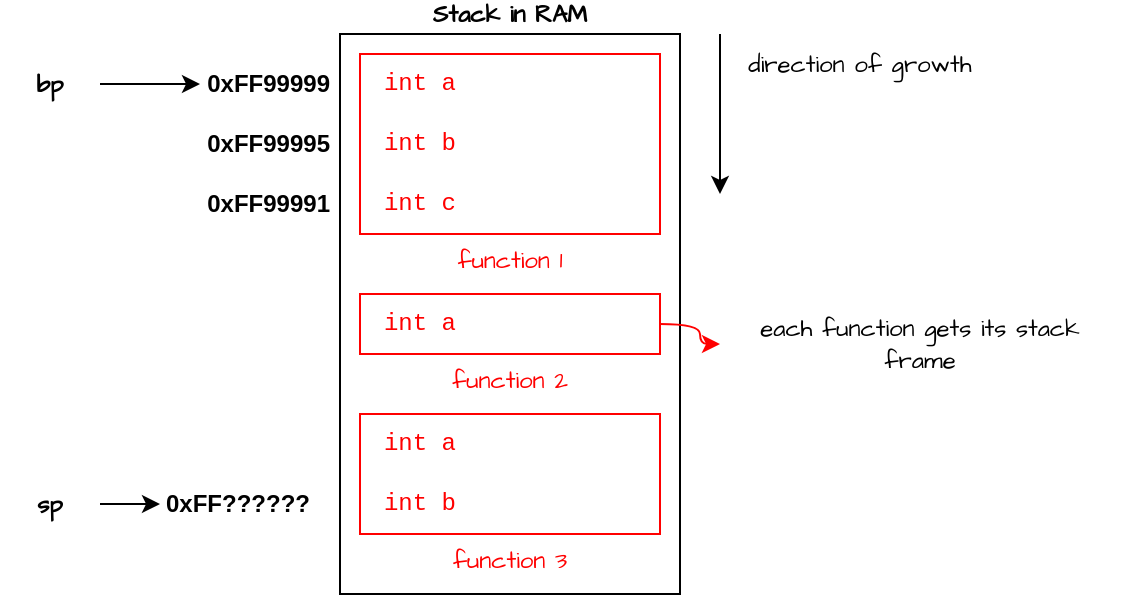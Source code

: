 <mxfile version="24.4.4" type="device" pages="5">
  <diagram name="stack" id="iojS-CCnx_bVfTF9nqe0">
    <mxGraphModel dx="759" dy="793" grid="1" gridSize="10" guides="1" tooltips="1" connect="1" arrows="1" fold="1" page="1" pageScale="1" pageWidth="1100" pageHeight="850" math="0" shadow="0">
      <root>
        <mxCell id="0" />
        <mxCell id="1" parent="0" />
        <mxCell id="_qikQMmCD5JVBKFu7b-j-10" value="Stack in RAM" style="rounded=0;whiteSpace=wrap;html=1;hachureGap=4;fontFamily=Architects Daughter;fontSource=https%3A%2F%2Ffonts.googleapis.com%2Fcss%3Ffamily%3DArchitects%2BDaughter;movable=1;resizable=1;rotatable=1;deletable=1;editable=1;locked=0;connectable=1;labelPosition=center;verticalLabelPosition=top;align=center;verticalAlign=bottom;fontSize=12;fontStyle=1;" parent="1" vertex="1">
          <mxGeometry x="480" y="110" width="170" height="280" as="geometry" />
        </mxCell>
        <mxCell id="_qikQMmCD5JVBKFu7b-j-19" value="" style="group;" parent="1" vertex="1" connectable="0">
          <mxGeometry x="490" y="120" width="150" height="90" as="geometry" />
        </mxCell>
        <mxCell id="_qikQMmCD5JVBKFu7b-j-11" value="function 1" style="rounded=0;whiteSpace=wrap;html=1;hachureGap=4;fontFamily=Architects Daughter;fontSource=https%3A%2F%2Ffonts.googleapis.com%2Fcss%3Ffamily%3DArchitects%2BDaughter;strokeColor=#FF0000;fontColor=#FF0000;labelPosition=center;verticalLabelPosition=bottom;align=center;verticalAlign=top;" parent="_qikQMmCD5JVBKFu7b-j-19" vertex="1">
          <mxGeometry width="150" height="90" as="geometry" />
        </mxCell>
        <mxCell id="_qikQMmCD5JVBKFu7b-j-12" value="int a" style="text;html=1;align=center;verticalAlign=middle;whiteSpace=wrap;rounded=0;fontFamily=Courier New;fontColor=#FF0000;" parent="_qikQMmCD5JVBKFu7b-j-19" vertex="1">
          <mxGeometry width="60" height="30" as="geometry" />
        </mxCell>
        <mxCell id="_qikQMmCD5JVBKFu7b-j-15" value="int b" style="text;html=1;align=center;verticalAlign=middle;whiteSpace=wrap;rounded=0;fontFamily=Courier New;fontColor=#FF0000;" parent="_qikQMmCD5JVBKFu7b-j-19" vertex="1">
          <mxGeometry y="30" width="60" height="30" as="geometry" />
        </mxCell>
        <mxCell id="_qikQMmCD5JVBKFu7b-j-16" value="int c" style="text;html=1;align=center;verticalAlign=middle;whiteSpace=wrap;rounded=0;fontFamily=Courier New;fontColor=#FF0000;" parent="_qikQMmCD5JVBKFu7b-j-19" vertex="1">
          <mxGeometry y="60" width="60" height="30" as="geometry" />
        </mxCell>
        <mxCell id="_qikQMmCD5JVBKFu7b-j-27" value="" style="group;" parent="1" vertex="1" connectable="0">
          <mxGeometry x="490" y="240" width="150" height="30" as="geometry" />
        </mxCell>
        <mxCell id="_qikQMmCD5JVBKFu7b-j-21" value="function 2" style="rounded=0;whiteSpace=wrap;html=1;hachureGap=4;fontFamily=Architects Daughter;fontSource=https%3A%2F%2Ffonts.googleapis.com%2Fcss%3Ffamily%3DArchitects%2BDaughter;strokeColor=#FF0000;fontColor=#FF0000;labelPosition=center;verticalLabelPosition=bottom;align=center;verticalAlign=top;container=0;" parent="_qikQMmCD5JVBKFu7b-j-27" vertex="1">
          <mxGeometry width="150" height="30" as="geometry" />
        </mxCell>
        <mxCell id="_qikQMmCD5JVBKFu7b-j-22" value="int a" style="text;html=1;align=center;verticalAlign=middle;whiteSpace=wrap;rounded=0;fontFamily=Courier New;fontColor=#FF0000;container=0;" parent="_qikQMmCD5JVBKFu7b-j-27" vertex="1">
          <mxGeometry width="60" height="30" as="geometry" />
        </mxCell>
        <mxCell id="_qikQMmCD5JVBKFu7b-j-32" value="" style="group;" parent="1" vertex="1" connectable="0">
          <mxGeometry x="490" y="300" width="150" height="60" as="geometry" />
        </mxCell>
        <mxCell id="_qikQMmCD5JVBKFu7b-j-29" value="function 3" style="rounded=0;whiteSpace=wrap;html=1;hachureGap=4;fontFamily=Architects Daughter;fontSource=https%3A%2F%2Ffonts.googleapis.com%2Fcss%3Ffamily%3DArchitects%2BDaughter;strokeColor=#FF0000;fontColor=#FF0000;labelPosition=center;verticalLabelPosition=bottom;align=center;verticalAlign=top;container=0;" parent="_qikQMmCD5JVBKFu7b-j-32" vertex="1">
          <mxGeometry width="150" height="60" as="geometry" />
        </mxCell>
        <mxCell id="_qikQMmCD5JVBKFu7b-j-30" value="int a" style="text;html=1;align=center;verticalAlign=middle;whiteSpace=wrap;rounded=0;fontFamily=Courier New;fontColor=#FF0000;container=0;" parent="_qikQMmCD5JVBKFu7b-j-32" vertex="1">
          <mxGeometry width="60" height="30" as="geometry" />
        </mxCell>
        <mxCell id="_qikQMmCD5JVBKFu7b-j-31" value="int b" style="text;html=1;align=center;verticalAlign=middle;whiteSpace=wrap;rounded=0;fontFamily=Courier New;fontColor=#FF0000;container=0;" parent="_qikQMmCD5JVBKFu7b-j-32" vertex="1">
          <mxGeometry y="30" width="60" height="30" as="geometry" />
        </mxCell>
        <mxCell id="_qikQMmCD5JVBKFu7b-j-33" value="0xFF99999" style="text;html=1;align=right;verticalAlign=middle;whiteSpace=wrap;rounded=0;fontStyle=1;spacingRight=3;" parent="1" vertex="1">
          <mxGeometry x="410" y="120" width="70" height="30" as="geometry" />
        </mxCell>
        <mxCell id="_qikQMmCD5JVBKFu7b-j-34" value="0xFF99995" style="text;html=1;align=right;verticalAlign=middle;whiteSpace=wrap;rounded=0;fontStyle=1;spacingRight=3;" parent="1" vertex="1">
          <mxGeometry x="410" y="150" width="70" height="30" as="geometry" />
        </mxCell>
        <mxCell id="_qikQMmCD5JVBKFu7b-j-35" value="0xFF99991" style="text;html=1;align=right;verticalAlign=middle;whiteSpace=wrap;rounded=0;fontStyle=1;spacingRight=3;" parent="1" vertex="1">
          <mxGeometry x="410" y="180" width="70" height="30" as="geometry" />
        </mxCell>
        <mxCell id="_qikQMmCD5JVBKFu7b-j-36" value="" style="endArrow=classic;html=1;rounded=0;" parent="1" edge="1">
          <mxGeometry width="50" height="50" relative="1" as="geometry">
            <mxPoint x="670" y="110" as="sourcePoint" />
            <mxPoint x="670" y="190" as="targetPoint" />
          </mxGeometry>
        </mxCell>
        <mxCell id="yPALnYSojwXTfseWu5V9-2" value="&lt;font data-font-src=&quot;https://fonts.googleapis.com/css?family=Architects+Daughter&quot; face=&quot;Architects Daughter&quot;&gt;each function gets its stack frame&lt;/font&gt;" style="text;html=1;align=center;verticalAlign=middle;whiteSpace=wrap;rounded=0;" parent="1" vertex="1">
          <mxGeometry x="670" y="250" width="200" height="30" as="geometry" />
        </mxCell>
        <mxCell id="yPALnYSojwXTfseWu5V9-3" style="edgeStyle=orthogonalEdgeStyle;rounded=0;orthogonalLoop=1;jettySize=auto;html=1;exitX=1;exitY=0.5;exitDx=0;exitDy=0;curved=1;fontColor=#FF0000;strokeColor=#FF0000;" parent="1" source="_qikQMmCD5JVBKFu7b-j-21" target="yPALnYSojwXTfseWu5V9-2" edge="1">
          <mxGeometry relative="1" as="geometry" />
        </mxCell>
        <mxCell id="yPALnYSojwXTfseWu5V9-4" value="&lt;font face=&quot;Architects Daughter&quot;&gt;direction of growth&lt;/font&gt;" style="text;html=1;align=center;verticalAlign=middle;whiteSpace=wrap;rounded=0;" parent="1" vertex="1">
          <mxGeometry x="670" y="110" width="140" height="30" as="geometry" />
        </mxCell>
        <mxCell id="yPALnYSojwXTfseWu5V9-5" value="0xFF??????" style="text;html=1;align=right;verticalAlign=middle;whiteSpace=wrap;rounded=0;fontStyle=1;spacingRight=3;" parent="1" vertex="1">
          <mxGeometry x="390" y="330" width="80" height="30" as="geometry" />
        </mxCell>
        <mxCell id="yPALnYSojwXTfseWu5V9-6" value="" style="endArrow=classic;html=1;rounded=0;entryX=0;entryY=0.5;entryDx=0;entryDy=0;edgeStyle=orthogonalEdgeStyle;exitX=1;exitY=0.5;exitDx=0;exitDy=0;" parent="1" source="yPALnYSojwXTfseWu5V9-7" target="yPALnYSojwXTfseWu5V9-5" edge="1">
          <mxGeometry width="50" height="50" relative="1" as="geometry">
            <mxPoint x="310" y="350" as="sourcePoint" />
            <mxPoint x="570" y="380" as="targetPoint" />
          </mxGeometry>
        </mxCell>
        <mxCell id="yPALnYSojwXTfseWu5V9-7" value="&lt;font face=&quot;Architects Daughter&quot; data-font-src=&quot;https://fonts.googleapis.com/css?family=Architects+Daughter&quot;&gt;sp&lt;/font&gt;" style="text;html=1;align=center;verticalAlign=middle;whiteSpace=wrap;rounded=0;fontStyle=1" parent="1" vertex="1">
          <mxGeometry x="310" y="330" width="50" height="30" as="geometry" />
        </mxCell>
        <mxCell id="nLSMY_BjXisHMBwn4Zai-2" style="edgeStyle=orthogonalEdgeStyle;rounded=0;orthogonalLoop=1;jettySize=auto;html=1;entryX=0;entryY=0.5;entryDx=0;entryDy=0;" edge="1" parent="1" source="nLSMY_BjXisHMBwn4Zai-1" target="_qikQMmCD5JVBKFu7b-j-33">
          <mxGeometry relative="1" as="geometry" />
        </mxCell>
        <mxCell id="nLSMY_BjXisHMBwn4Zai-1" value="&lt;font face=&quot;Architects Daughter&quot; data-font-src=&quot;https://fonts.googleapis.com/css?family=Architects+Daughter&quot;&gt;bp&lt;/font&gt;" style="text;html=1;align=center;verticalAlign=middle;whiteSpace=wrap;rounded=0;fontStyle=1" vertex="1" parent="1">
          <mxGeometry x="310" y="120" width="50" height="30" as="geometry" />
        </mxCell>
      </root>
    </mxGraphModel>
  </diagram>
  <diagram name="allocation" id="7L9eJJy76TKXtxzQYESy" />
  <diagram name="calling-fuctions-part1" id="PNKUyE5Cw7D3WwoI0T9_">
    <mxGraphModel dx="759" dy="793" grid="1" gridSize="10" guides="1" tooltips="1" connect="1" arrows="1" fold="1" page="1" pageScale="1" pageWidth="1100" pageHeight="850" math="0" shadow="0">
      <root>
        <mxCell id="lbBd1EDJaA8I3T6ObkIc-0" />
        <mxCell id="lbBd1EDJaA8I3T6ObkIc-1" parent="lbBd1EDJaA8I3T6ObkIc-0" />
        <mxCell id="lbBd1EDJaA8I3T6ObkIc-2" value="Stack in RAM" style="rounded=0;whiteSpace=wrap;html=1;hachureGap=4;fontFamily=Architects Daughter;fontSource=https%3A%2F%2Ffonts.googleapis.com%2Fcss%3Ffamily%3DArchitects%2BDaughter;movable=1;resizable=1;rotatable=1;deletable=1;editable=1;locked=0;connectable=1;labelPosition=center;verticalLabelPosition=top;align=center;verticalAlign=bottom;fontSize=12;fontStyle=1;" vertex="1" parent="lbBd1EDJaA8I3T6ObkIc-1">
          <mxGeometry x="420" y="170" width="170" height="280" as="geometry" />
        </mxCell>
        <mxCell id="lbBd1EDJaA8I3T6ObkIc-3" value="0xFF99999" style="text;html=1;align=right;verticalAlign=middle;whiteSpace=wrap;rounded=0;fontStyle=1;spacingRight=3;fontColor=#0000CC;" vertex="1" parent="lbBd1EDJaA8I3T6ObkIc-1">
          <mxGeometry x="350" y="180" width="70" height="30" as="geometry" />
        </mxCell>
        <mxCell id="lbBd1EDJaA8I3T6ObkIc-4" value="0xFF99987" style="text;html=1;align=right;verticalAlign=middle;whiteSpace=wrap;rounded=0;fontStyle=1;spacingRight=3;" vertex="1" parent="lbBd1EDJaA8I3T6ObkIc-1">
          <mxGeometry x="350" y="274" width="70" height="30" as="geometry" />
        </mxCell>
        <mxCell id="lbBd1EDJaA8I3T6ObkIc-5" style="edgeStyle=orthogonalEdgeStyle;rounded=0;orthogonalLoop=1;jettySize=auto;html=1;entryX=0;entryY=0.5;entryDx=0;entryDy=0;" edge="1" parent="lbBd1EDJaA8I3T6ObkIc-1" source="lbBd1EDJaA8I3T6ObkIc-6" target="lbBd1EDJaA8I3T6ObkIc-4">
          <mxGeometry relative="1" as="geometry" />
        </mxCell>
        <mxCell id="lbBd1EDJaA8I3T6ObkIc-6" value="&lt;font face=&quot;Architects Daughter&quot; data-font-src=&quot;https://fonts.googleapis.com/css?family=Architects+Daughter&quot;&gt;sp&lt;/font&gt;" style="text;html=1;align=center;verticalAlign=middle;whiteSpace=wrap;rounded=0;fontStyle=1" vertex="1" parent="lbBd1EDJaA8I3T6ObkIc-1">
          <mxGeometry x="300" y="274" width="30" height="30" as="geometry" />
        </mxCell>
        <mxCell id="lbBd1EDJaA8I3T6ObkIc-7" value="" style="rounded=0;whiteSpace=wrap;html=1;hachureGap=4;fontFamily=Architects Daughter;fontSource=https%3A%2F%2Ffonts.googleapis.com%2Fcss%3Ffamily%3DArchitects%2BDaughter;strokeColor=#FF0000;fontColor=#FF0000;labelPosition=center;verticalLabelPosition=bottom;align=center;verticalAlign=top;" vertex="1" parent="lbBd1EDJaA8I3T6ObkIc-1">
          <mxGeometry x="430" y="180" width="150" height="110" as="geometry" />
        </mxCell>
        <mxCell id="lbBd1EDJaA8I3T6ObkIc-8" value="int a" style="text;html=1;align=center;verticalAlign=middle;whiteSpace=wrap;rounded=0;fontFamily=Courier New;fontColor=#FF0000;" vertex="1" parent="lbBd1EDJaA8I3T6ObkIc-1">
          <mxGeometry x="430" y="190" width="60" height="30" as="geometry" />
        </mxCell>
        <mxCell id="lbBd1EDJaA8I3T6ObkIc-19" value="considering each int takes 4 bytes" style="shape=note;strokeWidth=2;fontSize=14;size=20;whiteSpace=wrap;html=1;fillColor=#fff2cc;strokeColor=#d6b656;fontColor=#666600;fontFamily=Architects Daughter;fontSource=https%3A%2F%2Ffonts.googleapis.com%2Fcss%3Ffamily%3DArchitects%2BDaughter;fontStyle=1" vertex="1" parent="lbBd1EDJaA8I3T6ObkIc-1">
          <mxGeometry x="630" y="170" width="110.0" height="80" as="geometry" />
        </mxCell>
        <mxCell id="lbBd1EDJaA8I3T6ObkIc-20" style="edgeStyle=orthogonalEdgeStyle;rounded=0;orthogonalLoop=1;jettySize=auto;html=1;entryX=0;entryY=0.5;entryDx=0;entryDy=0;fontColor=#0000CC;strokeColor=#0000CC;" edge="1" parent="lbBd1EDJaA8I3T6ObkIc-1" source="lbBd1EDJaA8I3T6ObkIc-21" target="lbBd1EDJaA8I3T6ObkIc-3">
          <mxGeometry relative="1" as="geometry" />
        </mxCell>
        <mxCell id="lbBd1EDJaA8I3T6ObkIc-21" value="&lt;font data-font-src=&quot;https://fonts.googleapis.com/css?family=Architects+Daughter&quot; face=&quot;Architects Daughter&quot;&gt;bp&lt;/font&gt;" style="text;html=1;align=center;verticalAlign=middle;whiteSpace=wrap;rounded=0;fontStyle=1;fontColor=#0000CC;" vertex="1" parent="lbBd1EDJaA8I3T6ObkIc-1">
          <mxGeometry x="300" y="180" width="30" height="30" as="geometry" />
        </mxCell>
        <mxCell id="-hodnotq6cqXuXsy-zY6-2" value="int b" style="text;html=1;align=center;verticalAlign=middle;whiteSpace=wrap;rounded=0;fontFamily=Courier New;fontColor=#FF0000;" vertex="1" parent="lbBd1EDJaA8I3T6ObkIc-1">
          <mxGeometry x="430" y="220" width="60" height="30" as="geometry" />
        </mxCell>
        <mxCell id="-hodnotq6cqXuXsy-zY6-3" value="int c" style="text;html=1;align=center;verticalAlign=middle;whiteSpace=wrap;rounded=0;fontFamily=Courier New;fontColor=#FF0000;" vertex="1" parent="lbBd1EDJaA8I3T6ObkIc-1">
          <mxGeometry x="430" y="250" width="60" height="30" as="geometry" />
        </mxCell>
        <mxCell id="-hodnotq6cqXuXsy-zY6-4" value="main" style="text;html=1;align=center;verticalAlign=middle;whiteSpace=wrap;rounded=0;fontFamily=Courier New;fontColor=#000000;" vertex="1" parent="lbBd1EDJaA8I3T6ObkIc-1">
          <mxGeometry x="520" y="260" width="60" height="30" as="geometry" />
        </mxCell>
        <mxCell id="3pYR2etkQ_VL8WHa3zQH-0" value="0xFF99995" style="text;html=1;align=right;verticalAlign=middle;whiteSpace=wrap;rounded=0;fontStyle=0;spacingRight=3;fontColor=#000000;" vertex="1" parent="lbBd1EDJaA8I3T6ObkIc-1">
          <mxGeometry x="350" y="210" width="70" height="30" as="geometry" />
        </mxCell>
        <mxCell id="3pYR2etkQ_VL8WHa3zQH-1" value="0xFF99991" style="text;html=1;align=right;verticalAlign=middle;whiteSpace=wrap;rounded=0;fontStyle=0;spacingRight=3;fontColor=#000000;" vertex="1" parent="lbBd1EDJaA8I3T6ObkIc-1">
          <mxGeometry x="350" y="240" width="70" height="30" as="geometry" />
        </mxCell>
      </root>
    </mxGraphModel>
  </diagram>
  <diagram name="calling-fuctions-part2" id="1b2pr1qpJme3iag4hDa0">
    <mxGraphModel dx="759" dy="793" grid="1" gridSize="10" guides="1" tooltips="1" connect="1" arrows="1" fold="1" page="1" pageScale="1" pageWidth="1100" pageHeight="850" math="0" shadow="0">
      <root>
        <mxCell id="y0FlhNf6vhOLDBl66njS-0" />
        <mxCell id="y0FlhNf6vhOLDBl66njS-1" parent="y0FlhNf6vhOLDBl66njS-0" />
        <mxCell id="y0FlhNf6vhOLDBl66njS-2" value="Stack in RAM" style="rounded=0;whiteSpace=wrap;html=1;hachureGap=4;fontFamily=Architects Daughter;fontSource=https%3A%2F%2Ffonts.googleapis.com%2Fcss%3Ffamily%3DArchitects%2BDaughter;movable=1;resizable=1;rotatable=1;deletable=1;editable=1;locked=0;connectable=1;labelPosition=center;verticalLabelPosition=top;align=center;verticalAlign=bottom;fontSize=12;fontStyle=1;" vertex="1" parent="y0FlhNf6vhOLDBl66njS-1">
          <mxGeometry x="420" y="170" width="170" height="280" as="geometry" />
        </mxCell>
        <mxCell id="y0FlhNf6vhOLDBl66njS-7" value="" style="rounded=0;whiteSpace=wrap;html=1;hachureGap=4;fontFamily=Architects Daughter;fontSource=https%3A%2F%2Ffonts.googleapis.com%2Fcss%3Ffamily%3DArchitects%2BDaughter;strokeColor=#FF0000;fontColor=#FF0000;labelPosition=center;verticalLabelPosition=bottom;align=center;verticalAlign=top;" vertex="1" parent="y0FlhNf6vhOLDBl66njS-1">
          <mxGeometry x="430" y="180" width="150" height="110" as="geometry" />
        </mxCell>
        <mxCell id="y0FlhNf6vhOLDBl66njS-8" value="int a" style="text;html=1;align=center;verticalAlign=middle;whiteSpace=wrap;rounded=0;fontFamily=Courier New;fontColor=#FF0000;" vertex="1" parent="y0FlhNf6vhOLDBl66njS-1">
          <mxGeometry x="430" y="190" width="60" height="30" as="geometry" />
        </mxCell>
        <mxCell id="y0FlhNf6vhOLDBl66njS-9" value="considering each int takes 4 bytes" style="shape=note;strokeWidth=2;fontSize=14;size=20;whiteSpace=wrap;html=1;fillColor=#fff2cc;strokeColor=#d6b656;fontColor=#666600;fontFamily=Architects Daughter;fontSource=https%3A%2F%2Ffonts.googleapis.com%2Fcss%3Ffamily%3DArchitects%2BDaughter;fontStyle=1" vertex="1" parent="y0FlhNf6vhOLDBl66njS-1">
          <mxGeometry x="630" y="170" width="110.0" height="80" as="geometry" />
        </mxCell>
        <mxCell id="y0FlhNf6vhOLDBl66njS-12" value="int b" style="text;html=1;align=center;verticalAlign=middle;whiteSpace=wrap;rounded=0;fontFamily=Courier New;fontColor=#FF0000;" vertex="1" parent="y0FlhNf6vhOLDBl66njS-1">
          <mxGeometry x="430" y="220" width="60" height="30" as="geometry" />
        </mxCell>
        <mxCell id="y0FlhNf6vhOLDBl66njS-13" value="int c" style="text;html=1;align=center;verticalAlign=middle;whiteSpace=wrap;rounded=0;fontFamily=Courier New;fontColor=#FF0000;" vertex="1" parent="y0FlhNf6vhOLDBl66njS-1">
          <mxGeometry x="430" y="250" width="60" height="30" as="geometry" />
        </mxCell>
        <mxCell id="QKQyIYjbo_6pFT2Bdkip-2" style="edgeStyle=orthogonalEdgeStyle;rounded=0;orthogonalLoop=1;jettySize=auto;html=1;entryX=1;entryY=0.5;entryDx=0;entryDy=0;" edge="1" parent="y0FlhNf6vhOLDBl66njS-1" source="y0FlhNf6vhOLDBl66njS-14" target="QKQyIYjbo_6pFT2Bdkip-1">
          <mxGeometry relative="1" as="geometry">
            <Array as="points">
              <mxPoint x="600" y="275" />
              <mxPoint x="600" y="385" />
            </Array>
          </mxGeometry>
        </mxCell>
        <mxCell id="y0FlhNf6vhOLDBl66njS-14" value="main" style="text;html=1;align=center;verticalAlign=middle;whiteSpace=wrap;rounded=0;fontFamily=Courier New;fontColor=#000000;" vertex="1" parent="y0FlhNf6vhOLDBl66njS-1">
          <mxGeometry x="520" y="260" width="60" height="30" as="geometry" />
        </mxCell>
        <mxCell id="QKQyIYjbo_6pFT2Bdkip-0" value="" style="rounded=0;whiteSpace=wrap;html=1;hachureGap=4;fontFamily=Architects Daughter;fontSource=https%3A%2F%2Ffonts.googleapis.com%2Fcss%3Ffamily%3DArchitects%2BDaughter;strokeColor=#FF0000;fontColor=#FF0000;labelPosition=center;verticalLabelPosition=bottom;align=center;verticalAlign=top;" vertex="1" parent="y0FlhNf6vhOLDBl66njS-1">
          <mxGeometry x="430" y="290" width="150" height="110" as="geometry" />
        </mxCell>
        <mxCell id="QKQyIYjbo_6pFT2Bdkip-1" value="func1" style="text;html=1;align=center;verticalAlign=middle;whiteSpace=wrap;rounded=0;fontFamily=Courier New;fontColor=#000000;" vertex="1" parent="y0FlhNf6vhOLDBl66njS-1">
          <mxGeometry x="520" y="370" width="60" height="30" as="geometry" />
        </mxCell>
        <mxCell id="QKQyIYjbo_6pFT2Bdkip-3" value="calls" style="text;html=1;align=center;verticalAlign=middle;whiteSpace=wrap;rounded=0;fontFamily=Architects Daughter;fontSource=https%3A%2F%2Ffonts.googleapis.com%2Fcss%3Ffamily%3DArchitects%2BDaughter;" vertex="1" parent="y0FlhNf6vhOLDBl66njS-1">
          <mxGeometry x="600" y="320" width="60" height="30" as="geometry" />
        </mxCell>
        <mxCell id="1jd76vK9J4SVuktHICAa-0" value="0xFF99999" style="text;html=1;align=right;verticalAlign=middle;whiteSpace=wrap;rounded=0;fontStyle=1;spacingRight=3;fontColor=#0000CC;" vertex="1" parent="y0FlhNf6vhOLDBl66njS-1">
          <mxGeometry x="350" y="180" width="70" height="30" as="geometry" />
        </mxCell>
        <mxCell id="1jd76vK9J4SVuktHICAa-1" value="0xFF99987" style="text;html=1;align=right;verticalAlign=middle;whiteSpace=wrap;rounded=0;fontStyle=1;spacingRight=3;" vertex="1" parent="y0FlhNf6vhOLDBl66njS-1">
          <mxGeometry x="350" y="274" width="70" height="30" as="geometry" />
        </mxCell>
        <mxCell id="1jd76vK9J4SVuktHICAa-2" style="edgeStyle=orthogonalEdgeStyle;rounded=0;orthogonalLoop=1;jettySize=auto;html=1;entryX=0;entryY=0.5;entryDx=0;entryDy=0;" edge="1" parent="y0FlhNf6vhOLDBl66njS-1" source="1jd76vK9J4SVuktHICAa-3" target="1jd76vK9J4SVuktHICAa-1">
          <mxGeometry relative="1" as="geometry" />
        </mxCell>
        <mxCell id="1jd76vK9J4SVuktHICAa-3" value="&lt;font face=&quot;Architects Daughter&quot; data-font-src=&quot;https://fonts.googleapis.com/css?family=Architects+Daughter&quot;&gt;sp&lt;/font&gt;" style="text;html=1;align=center;verticalAlign=middle;whiteSpace=wrap;rounded=0;fontStyle=1" vertex="1" parent="y0FlhNf6vhOLDBl66njS-1">
          <mxGeometry x="300" y="274" width="30" height="30" as="geometry" />
        </mxCell>
        <mxCell id="1jd76vK9J4SVuktHICAa-4" style="edgeStyle=orthogonalEdgeStyle;rounded=0;orthogonalLoop=1;jettySize=auto;html=1;entryX=0;entryY=0.5;entryDx=0;entryDy=0;fontColor=#0000CC;strokeColor=#0000CC;" edge="1" parent="y0FlhNf6vhOLDBl66njS-1" source="1jd76vK9J4SVuktHICAa-5" target="1jd76vK9J4SVuktHICAa-0">
          <mxGeometry relative="1" as="geometry" />
        </mxCell>
        <mxCell id="1jd76vK9J4SVuktHICAa-5" value="&lt;font data-font-src=&quot;https://fonts.googleapis.com/css?family=Architects+Daughter&quot; face=&quot;Architects Daughter&quot;&gt;bp&lt;/font&gt;" style="text;html=1;align=center;verticalAlign=middle;whiteSpace=wrap;rounded=0;fontStyle=1;fontColor=#0000CC;" vertex="1" parent="y0FlhNf6vhOLDBl66njS-1">
          <mxGeometry x="300" y="180" width="30" height="30" as="geometry" />
        </mxCell>
        <mxCell id="1jd76vK9J4SVuktHICAa-6" value="0xFF99995" style="text;html=1;align=right;verticalAlign=middle;whiteSpace=wrap;rounded=0;fontStyle=0;spacingRight=3;fontColor=#000000;" vertex="1" parent="y0FlhNf6vhOLDBl66njS-1">
          <mxGeometry x="350" y="210" width="70" height="30" as="geometry" />
        </mxCell>
        <mxCell id="1jd76vK9J4SVuktHICAa-7" value="0xFF99991" style="text;html=1;align=right;verticalAlign=middle;whiteSpace=wrap;rounded=0;fontStyle=0;spacingRight=3;fontColor=#000000;" vertex="1" parent="y0FlhNf6vhOLDBl66njS-1">
          <mxGeometry x="350" y="240" width="70" height="30" as="geometry" />
        </mxCell>
      </root>
    </mxGraphModel>
  </diagram>
  <diagram name="calling-fuctions-part3" id="EOaEujDrJPq9EQaLv5tg">
    <mxGraphModel dx="759" dy="793" grid="1" gridSize="10" guides="1" tooltips="1" connect="1" arrows="1" fold="1" page="1" pageScale="1" pageWidth="1100" pageHeight="850" math="0" shadow="0">
      <root>
        <mxCell id="asvjm19KMb7ySSqYSc77-0" />
        <mxCell id="asvjm19KMb7ySSqYSc77-1" parent="asvjm19KMb7ySSqYSc77-0" />
        <mxCell id="asvjm19KMb7ySSqYSc77-2" value="Stack in RAM" style="rounded=0;whiteSpace=wrap;html=1;hachureGap=4;fontFamily=Architects Daughter;fontSource=https%3A%2F%2Ffonts.googleapis.com%2Fcss%3Ffamily%3DArchitects%2BDaughter;movable=1;resizable=1;rotatable=1;deletable=1;editable=1;locked=0;connectable=1;labelPosition=center;verticalLabelPosition=top;align=center;verticalAlign=bottom;fontSize=12;fontStyle=1;" vertex="1" parent="asvjm19KMb7ySSqYSc77-1">
          <mxGeometry x="420" y="170" width="170" height="280" as="geometry" />
        </mxCell>
        <mxCell id="asvjm19KMb7ySSqYSc77-4" value="0xFF99975" style="text;html=1;align=right;verticalAlign=middle;whiteSpace=wrap;rounded=0;fontStyle=1;spacingRight=3;" vertex="1" parent="asvjm19KMb7ySSqYSc77-1">
          <mxGeometry x="350" y="385" width="70" height="30" as="geometry" />
        </mxCell>
        <mxCell id="asvjm19KMb7ySSqYSc77-5" style="edgeStyle=orthogonalEdgeStyle;rounded=0;orthogonalLoop=1;jettySize=auto;html=1;entryX=0;entryY=0.5;entryDx=0;entryDy=0;" edge="1" parent="asvjm19KMb7ySSqYSc77-1" source="asvjm19KMb7ySSqYSc77-6" target="asvjm19KMb7ySSqYSc77-4">
          <mxGeometry relative="1" as="geometry" />
        </mxCell>
        <mxCell id="asvjm19KMb7ySSqYSc77-6" value="&lt;font face=&quot;Architects Daughter&quot; data-font-src=&quot;https://fonts.googleapis.com/css?family=Architects+Daughter&quot;&gt;sp&lt;/font&gt;" style="text;html=1;align=center;verticalAlign=middle;whiteSpace=wrap;rounded=0;fontStyle=1" vertex="1" parent="asvjm19KMb7ySSqYSc77-1">
          <mxGeometry x="300" y="385" width="30" height="30" as="geometry" />
        </mxCell>
        <mxCell id="asvjm19KMb7ySSqYSc77-7" value="" style="rounded=0;whiteSpace=wrap;html=1;hachureGap=4;fontFamily=Architects Daughter;fontSource=https%3A%2F%2Ffonts.googleapis.com%2Fcss%3Ffamily%3DArchitects%2BDaughter;strokeColor=#FF0000;fontColor=#FF0000;labelPosition=center;verticalLabelPosition=bottom;align=center;verticalAlign=top;" vertex="1" parent="asvjm19KMb7ySSqYSc77-1">
          <mxGeometry x="430" y="180" width="150" height="110" as="geometry" />
        </mxCell>
        <mxCell id="asvjm19KMb7ySSqYSc77-8" value="int a" style="text;html=1;align=center;verticalAlign=middle;whiteSpace=wrap;rounded=0;fontFamily=Courier New;fontColor=#FF0000;" vertex="1" parent="asvjm19KMb7ySSqYSc77-1">
          <mxGeometry x="430" y="190" width="60" height="30" as="geometry" />
        </mxCell>
        <mxCell id="asvjm19KMb7ySSqYSc77-9" value="considering each int takes 4 bytes" style="shape=note;strokeWidth=2;fontSize=14;size=20;whiteSpace=wrap;html=1;fillColor=#fff2cc;strokeColor=#d6b656;fontColor=#666600;fontFamily=Architects Daughter;fontSource=https%3A%2F%2Ffonts.googleapis.com%2Fcss%3Ffamily%3DArchitects%2BDaughter;fontStyle=1" vertex="1" parent="asvjm19KMb7ySSqYSc77-1">
          <mxGeometry x="630" y="170" width="110.0" height="80" as="geometry" />
        </mxCell>
        <mxCell id="asvjm19KMb7ySSqYSc77-12" value="int b" style="text;html=1;align=center;verticalAlign=middle;whiteSpace=wrap;rounded=0;fontFamily=Courier New;fontColor=#FF0000;" vertex="1" parent="asvjm19KMb7ySSqYSc77-1">
          <mxGeometry x="430" y="220" width="60" height="30" as="geometry" />
        </mxCell>
        <mxCell id="asvjm19KMb7ySSqYSc77-13" value="int c" style="text;html=1;align=center;verticalAlign=middle;whiteSpace=wrap;rounded=0;fontFamily=Courier New;fontColor=#FF0000;" vertex="1" parent="asvjm19KMb7ySSqYSc77-1">
          <mxGeometry x="430" y="250" width="60" height="30" as="geometry" />
        </mxCell>
        <mxCell id="asvjm19KMb7ySSqYSc77-15" value="main" style="text;html=1;align=center;verticalAlign=middle;whiteSpace=wrap;rounded=0;fontFamily=Courier New;fontColor=#000000;" vertex="1" parent="asvjm19KMb7ySSqYSc77-1">
          <mxGeometry x="520" y="260" width="60" height="30" as="geometry" />
        </mxCell>
        <mxCell id="asvjm19KMb7ySSqYSc77-16" value="" style="rounded=0;whiteSpace=wrap;html=1;hachureGap=4;fontFamily=Architects Daughter;fontSource=https%3A%2F%2Ffonts.googleapis.com%2Fcss%3Ffamily%3DArchitects%2BDaughter;strokeColor=#FF0000;fontColor=#FF0000;labelPosition=center;verticalLabelPosition=bottom;align=center;verticalAlign=top;" vertex="1" parent="asvjm19KMb7ySSqYSc77-1">
          <mxGeometry x="430" y="290" width="150" height="110" as="geometry" />
        </mxCell>
        <mxCell id="asvjm19KMb7ySSqYSc77-17" value="func1" style="text;html=1;align=center;verticalAlign=middle;whiteSpace=wrap;rounded=0;fontFamily=Courier New;fontColor=#000000;" vertex="1" parent="asvjm19KMb7ySSqYSc77-1">
          <mxGeometry x="520" y="370" width="60" height="30" as="geometry" />
        </mxCell>
        <mxCell id="ZZoFJUXObA7PGxmd71Sr-0" value="old bp (main bp)" style="text;html=1;align=center;verticalAlign=middle;whiteSpace=wrap;rounded=0;fontFamily=Courier New;fontColor=#FF0000;" vertex="1" parent="asvjm19KMb7ySSqYSc77-1">
          <mxGeometry x="430" y="295" width="140" height="30" as="geometry" />
        </mxCell>
        <mxCell id="ZZoFJUXObA7PGxmd71Sr-1" value="int x" style="text;html=1;align=center;verticalAlign=middle;whiteSpace=wrap;rounded=0;fontFamily=Courier New;fontColor=#FF0000;" vertex="1" parent="asvjm19KMb7ySSqYSc77-1">
          <mxGeometry x="430" y="325" width="60" height="30" as="geometry" />
        </mxCell>
        <mxCell id="ZZoFJUXObA7PGxmd71Sr-2" value="int y" style="text;html=1;align=center;verticalAlign=middle;whiteSpace=wrap;rounded=0;fontFamily=Courier New;fontColor=#FF0000;" vertex="1" parent="asvjm19KMb7ySSqYSc77-1">
          <mxGeometry x="430" y="355" width="60" height="30" as="geometry" />
        </mxCell>
        <mxCell id="_nZ2Jj9IOCMoABcXJEKA-0" value="0xFF99999" style="text;html=1;align=right;verticalAlign=middle;whiteSpace=wrap;rounded=0;fontStyle=0;spacingRight=3;fontColor=#000000;" vertex="1" parent="asvjm19KMb7ySSqYSc77-1">
          <mxGeometry x="350" y="180" width="70" height="30" as="geometry" />
        </mxCell>
        <mxCell id="_nZ2Jj9IOCMoABcXJEKA-6" value="0xFF99995" style="text;html=1;align=right;verticalAlign=middle;whiteSpace=wrap;rounded=0;fontStyle=0;spacingRight=3;fontColor=#000000;" vertex="1" parent="asvjm19KMb7ySSqYSc77-1">
          <mxGeometry x="350" y="210" width="70" height="30" as="geometry" />
        </mxCell>
        <mxCell id="_nZ2Jj9IOCMoABcXJEKA-7" value="0xFF99991" style="text;html=1;align=right;verticalAlign=middle;whiteSpace=wrap;rounded=0;fontStyle=0;spacingRight=3;fontColor=#000000;" vertex="1" parent="asvjm19KMb7ySSqYSc77-1">
          <mxGeometry x="350" y="240" width="70" height="30" as="geometry" />
        </mxCell>
        <mxCell id="TA5IKJ6Cp7RfEWy9o9kK-0" value="0xFF99987" style="text;html=1;align=right;verticalAlign=middle;whiteSpace=wrap;rounded=0;fontStyle=1;spacingRight=3;fontColor=#0000CC;" vertex="1" parent="asvjm19KMb7ySSqYSc77-1">
          <mxGeometry x="350" y="274" width="70" height="30" as="geometry" />
        </mxCell>
        <mxCell id="TA5IKJ6Cp7RfEWy9o9kK-2" value="" style="edgeStyle=orthogonalEdgeStyle;rounded=0;orthogonalLoop=1;jettySize=auto;html=1;fontColor=#0000CC;strokeColor=#0000CC;" edge="1" parent="asvjm19KMb7ySSqYSc77-1" source="TA5IKJ6Cp7RfEWy9o9kK-1" target="TA5IKJ6Cp7RfEWy9o9kK-0">
          <mxGeometry relative="1" as="geometry" />
        </mxCell>
        <mxCell id="TA5IKJ6Cp7RfEWy9o9kK-1" value="&lt;font data-font-src=&quot;https://fonts.googleapis.com/css?family=Architects+Daughter&quot; face=&quot;Architects Daughter&quot;&gt;bp&lt;/font&gt;" style="text;html=1;align=center;verticalAlign=middle;whiteSpace=wrap;rounded=0;fontStyle=1;fontColor=#0000CC;" vertex="1" parent="asvjm19KMb7ySSqYSc77-1">
          <mxGeometry x="300" y="274" width="30" height="30" as="geometry" />
        </mxCell>
        <mxCell id="-Cn-VkzPR_L2uoOpY1KB-0" value="0xFF99983" style="text;html=1;align=right;verticalAlign=middle;whiteSpace=wrap;rounded=0;fontStyle=0;spacingRight=3;fontColor=#000000;" vertex="1" parent="asvjm19KMb7ySSqYSc77-1">
          <mxGeometry x="350" y="320" width="70" height="30" as="geometry" />
        </mxCell>
        <mxCell id="-Cn-VkzPR_L2uoOpY1KB-1" value="0xFF99979" style="text;html=1;align=right;verticalAlign=middle;whiteSpace=wrap;rounded=0;fontStyle=0;spacingRight=3;fontColor=#000000;" vertex="1" parent="asvjm19KMb7ySSqYSc77-1">
          <mxGeometry x="350" y="350" width="70" height="30" as="geometry" />
        </mxCell>
      </root>
    </mxGraphModel>
  </diagram>
</mxfile>
